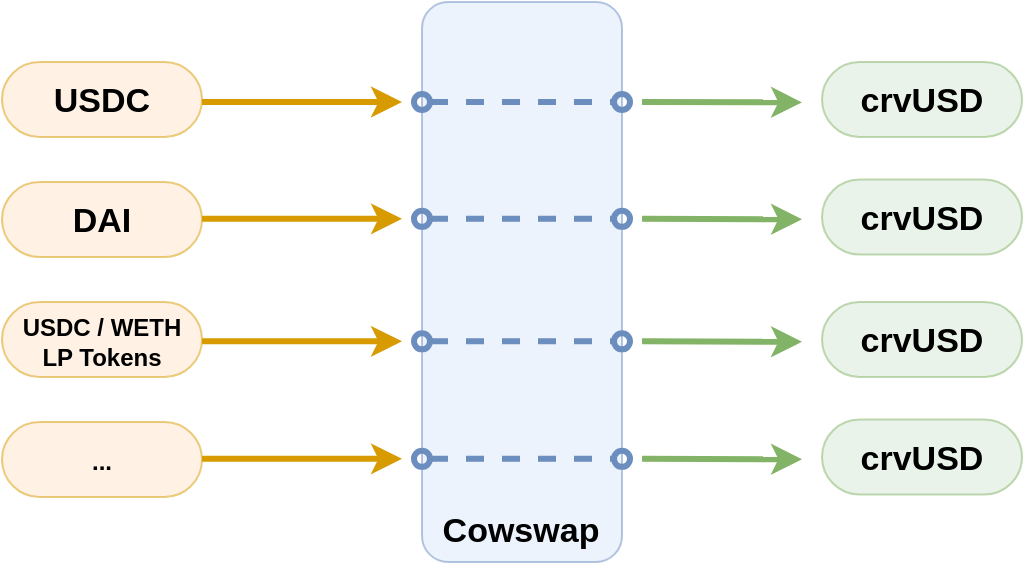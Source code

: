 <mxfile version="21.6.5" type="device">
  <diagram name="Page-1" id="QDsX4qvfjTHwD511eLQT">
    <mxGraphModel dx="722" dy="2536" grid="1" gridSize="10" guides="1" tooltips="1" connect="1" arrows="1" fold="1" page="1" pageScale="1" pageWidth="1060" pageHeight="2000" math="0" shadow="0">
      <root>
        <mxCell id="0" />
        <mxCell id="1" parent="0" />
        <mxCell id="d0JmIQ4-yOK_lys6KXd0-24" value="" style="rounded=1;whiteSpace=wrap;html=1;opacity=50;arcSize=13;fillColor=#dae8fc;strokeColor=#6c8ebf;" vertex="1" parent="1">
          <mxGeometry x="390" y="-1780" width="100" height="280" as="geometry" />
        </mxCell>
        <mxCell id="d0JmIQ4-yOK_lys6KXd0-2" value="" style="rounded=1;whiteSpace=wrap;html=1;opacity=50;arcSize=50;fillColor=#ffe6cc;strokeColor=#d79b00;" vertex="1" parent="1">
          <mxGeometry x="180" y="-1750" width="100" height="37.5" as="geometry" />
        </mxCell>
        <mxCell id="d0JmIQ4-yOK_lys6KXd0-1" value="USDC" style="text;html=1;strokeColor=none;fillColor=none;align=center;verticalAlign=middle;whiteSpace=wrap;rounded=0;fontSize=17;fontStyle=1" vertex="1" parent="1">
          <mxGeometry x="190" y="-1750" width="80" height="40" as="geometry" />
        </mxCell>
        <mxCell id="d0JmIQ4-yOK_lys6KXd0-7" value="" style="rounded=1;whiteSpace=wrap;html=1;opacity=50;arcSize=50;fillColor=#ffe6cc;strokeColor=#d79b00;" vertex="1" parent="1">
          <mxGeometry x="180" y="-1690" width="100" height="37.5" as="geometry" />
        </mxCell>
        <mxCell id="d0JmIQ4-yOK_lys6KXd0-8" value="DAI" style="text;html=1;strokeColor=none;fillColor=none;align=center;verticalAlign=middle;whiteSpace=wrap;rounded=0;fontSize=17;fontStyle=1" vertex="1" parent="1">
          <mxGeometry x="190" y="-1690" width="80" height="40" as="geometry" />
        </mxCell>
        <mxCell id="d0JmIQ4-yOK_lys6KXd0-9" value="" style="rounded=1;whiteSpace=wrap;html=1;opacity=50;arcSize=50;fillColor=#ffe6cc;strokeColor=#d79b00;" vertex="1" parent="1">
          <mxGeometry x="180" y="-1630" width="100" height="37.5" as="geometry" />
        </mxCell>
        <mxCell id="d0JmIQ4-yOK_lys6KXd0-10" value="USDC / WETH LP Tokens" style="text;html=1;strokeColor=none;fillColor=none;align=center;verticalAlign=middle;whiteSpace=wrap;rounded=0;fontSize=12;fontStyle=1" vertex="1" parent="1">
          <mxGeometry x="185" y="-1630" width="90" height="40" as="geometry" />
        </mxCell>
        <mxCell id="d0JmIQ4-yOK_lys6KXd0-11" value="" style="rounded=1;whiteSpace=wrap;html=1;opacity=50;arcSize=50;fillColor=#ffe6cc;strokeColor=#d79b00;" vertex="1" parent="1">
          <mxGeometry x="180" y="-1570" width="100" height="37.5" as="geometry" />
        </mxCell>
        <mxCell id="d0JmIQ4-yOK_lys6KXd0-12" value="..." style="text;html=1;strokeColor=none;fillColor=none;align=center;verticalAlign=middle;whiteSpace=wrap;rounded=0;fontSize=12;fontStyle=1" vertex="1" parent="1">
          <mxGeometry x="185" y="-1570" width="90" height="40" as="geometry" />
        </mxCell>
        <mxCell id="d0JmIQ4-yOK_lys6KXd0-13" value="" style="endArrow=classic;html=1;rounded=0;strokeWidth=3;fillColor=#ffe6cc;strokeColor=#d79b00;" edge="1" parent="1">
          <mxGeometry width="50" height="50" relative="1" as="geometry">
            <mxPoint x="280" y="-1730" as="sourcePoint" />
            <mxPoint x="380" y="-1730" as="targetPoint" />
          </mxGeometry>
        </mxCell>
        <mxCell id="d0JmIQ4-yOK_lys6KXd0-14" value="" style="endArrow=classic;html=1;rounded=0;startArrow=none;startFill=0;endSize=6;startSize=13;fillColor=#d5e8d4;strokeColor=#82b366;strokeWidth=3;" edge="1" parent="1">
          <mxGeometry width="50" height="50" relative="1" as="geometry">
            <mxPoint x="500" y="-1730" as="sourcePoint" />
            <mxPoint x="580" y="-1729.8" as="targetPoint" />
          </mxGeometry>
        </mxCell>
        <mxCell id="d0JmIQ4-yOK_lys6KXd0-25" value="Cowswap" style="text;html=1;strokeColor=none;fillColor=none;align=center;verticalAlign=middle;whiteSpace=wrap;rounded=0;fontSize=17;fontStyle=1" vertex="1" parent="1">
          <mxGeometry x="408.42" y="-1530" width="63.16" height="30" as="geometry" />
        </mxCell>
        <mxCell id="d0JmIQ4-yOK_lys6KXd0-36" value="" style="rounded=1;whiteSpace=wrap;html=1;opacity=50;arcSize=50;fillColor=#d5e8d4;strokeColor=#82b366;" vertex="1" parent="1">
          <mxGeometry x="590" y="-1750" width="100" height="37.5" as="geometry" />
        </mxCell>
        <mxCell id="d0JmIQ4-yOK_lys6KXd0-37" value="crvUSD" style="text;html=1;strokeColor=none;fillColor=none;align=center;verticalAlign=middle;whiteSpace=wrap;rounded=0;fontSize=17;fontStyle=1" vertex="1" parent="1">
          <mxGeometry x="600" y="-1750" width="80" height="40" as="geometry" />
        </mxCell>
        <mxCell id="d0JmIQ4-yOK_lys6KXd0-39" value="" style="endArrow=oval;dashed=1;html=1;rounded=0;startArrow=oval;startFill=0;endFill=0;strokeWidth=3;endSize=8;startSize=8;fillColor=#dae8fc;strokeColor=#6c8ebf;" edge="1" parent="1">
          <mxGeometry width="50" height="50" relative="1" as="geometry">
            <mxPoint x="390" y="-1730" as="sourcePoint" />
            <mxPoint x="490" y="-1730" as="targetPoint" />
          </mxGeometry>
        </mxCell>
        <mxCell id="d0JmIQ4-yOK_lys6KXd0-40" value="" style="endArrow=classic;html=1;rounded=0;strokeWidth=3;fillColor=#ffe6cc;strokeColor=#d79b00;" edge="1" parent="1">
          <mxGeometry width="50" height="50" relative="1" as="geometry">
            <mxPoint x="280" y="-1671.57" as="sourcePoint" />
            <mxPoint x="380" y="-1671.57" as="targetPoint" />
          </mxGeometry>
        </mxCell>
        <mxCell id="d0JmIQ4-yOK_lys6KXd0-41" value="" style="endArrow=classic;html=1;rounded=0;startArrow=none;startFill=0;endSize=6;startSize=13;fillColor=#d5e8d4;strokeColor=#82b366;strokeWidth=3;" edge="1" parent="1">
          <mxGeometry width="50" height="50" relative="1" as="geometry">
            <mxPoint x="500" y="-1671.57" as="sourcePoint" />
            <mxPoint x="580" y="-1671.37" as="targetPoint" />
          </mxGeometry>
        </mxCell>
        <mxCell id="d0JmIQ4-yOK_lys6KXd0-42" value="" style="endArrow=oval;dashed=1;html=1;rounded=0;startArrow=oval;startFill=0;endFill=0;strokeWidth=3;endSize=8;startSize=8;fillColor=#dae8fc;strokeColor=#6c8ebf;" edge="1" parent="1">
          <mxGeometry width="50" height="50" relative="1" as="geometry">
            <mxPoint x="390" y="-1671.57" as="sourcePoint" />
            <mxPoint x="490" y="-1671.57" as="targetPoint" />
          </mxGeometry>
        </mxCell>
        <mxCell id="d0JmIQ4-yOK_lys6KXd0-43" value="" style="endArrow=classic;html=1;rounded=0;strokeWidth=3;fillColor=#ffe6cc;strokeColor=#d79b00;" edge="1" parent="1">
          <mxGeometry width="50" height="50" relative="1" as="geometry">
            <mxPoint x="280" y="-1610.32" as="sourcePoint" />
            <mxPoint x="380" y="-1610.32" as="targetPoint" />
          </mxGeometry>
        </mxCell>
        <mxCell id="d0JmIQ4-yOK_lys6KXd0-44" value="" style="endArrow=classic;html=1;rounded=0;startArrow=none;startFill=0;endSize=6;startSize=13;fillColor=#d5e8d4;strokeColor=#82b366;strokeWidth=3;" edge="1" parent="1">
          <mxGeometry width="50" height="50" relative="1" as="geometry">
            <mxPoint x="500" y="-1610.32" as="sourcePoint" />
            <mxPoint x="580" y="-1610.12" as="targetPoint" />
          </mxGeometry>
        </mxCell>
        <mxCell id="d0JmIQ4-yOK_lys6KXd0-45" value="" style="endArrow=oval;dashed=1;html=1;rounded=0;startArrow=oval;startFill=0;endFill=0;strokeWidth=3;endSize=8;startSize=8;fillColor=#dae8fc;strokeColor=#6c8ebf;" edge="1" parent="1">
          <mxGeometry width="50" height="50" relative="1" as="geometry">
            <mxPoint x="390" y="-1610.32" as="sourcePoint" />
            <mxPoint x="490" y="-1610.32" as="targetPoint" />
          </mxGeometry>
        </mxCell>
        <mxCell id="d0JmIQ4-yOK_lys6KXd0-46" value="" style="endArrow=classic;html=1;rounded=0;strokeWidth=3;fillColor=#ffe6cc;strokeColor=#d79b00;" edge="1" parent="1">
          <mxGeometry width="50" height="50" relative="1" as="geometry">
            <mxPoint x="280" y="-1551.57" as="sourcePoint" />
            <mxPoint x="380" y="-1551.57" as="targetPoint" />
          </mxGeometry>
        </mxCell>
        <mxCell id="d0JmIQ4-yOK_lys6KXd0-47" value="" style="endArrow=classic;html=1;rounded=0;startArrow=none;startFill=0;endSize=6;startSize=13;fillColor=#d5e8d4;strokeColor=#82b366;strokeWidth=3;" edge="1" parent="1">
          <mxGeometry width="50" height="50" relative="1" as="geometry">
            <mxPoint x="500" y="-1551.57" as="sourcePoint" />
            <mxPoint x="580" y="-1551.37" as="targetPoint" />
          </mxGeometry>
        </mxCell>
        <mxCell id="d0JmIQ4-yOK_lys6KXd0-48" value="" style="endArrow=oval;dashed=1;html=1;rounded=0;startArrow=oval;startFill=0;endFill=0;strokeWidth=3;endSize=8;startSize=8;fillColor=#dae8fc;strokeColor=#6c8ebf;" edge="1" parent="1">
          <mxGeometry width="50" height="50" relative="1" as="geometry">
            <mxPoint x="390" y="-1551.57" as="sourcePoint" />
            <mxPoint x="490" y="-1551.57" as="targetPoint" />
          </mxGeometry>
        </mxCell>
        <mxCell id="d0JmIQ4-yOK_lys6KXd0-49" value="" style="rounded=1;whiteSpace=wrap;html=1;opacity=50;arcSize=50;fillColor=#d5e8d4;strokeColor=#82b366;" vertex="1" parent="1">
          <mxGeometry x="590" y="-1691.25" width="100" height="37.5" as="geometry" />
        </mxCell>
        <mxCell id="d0JmIQ4-yOK_lys6KXd0-50" value="crvUSD" style="text;html=1;strokeColor=none;fillColor=none;align=center;verticalAlign=middle;whiteSpace=wrap;rounded=0;fontSize=17;fontStyle=1" vertex="1" parent="1">
          <mxGeometry x="600" y="-1691.25" width="80" height="40" as="geometry" />
        </mxCell>
        <mxCell id="d0JmIQ4-yOK_lys6KXd0-51" value="" style="rounded=1;whiteSpace=wrap;html=1;opacity=50;arcSize=50;fillColor=#d5e8d4;strokeColor=#82b366;" vertex="1" parent="1">
          <mxGeometry x="590" y="-1630" width="100" height="37.5" as="geometry" />
        </mxCell>
        <mxCell id="d0JmIQ4-yOK_lys6KXd0-52" value="crvUSD" style="text;html=1;strokeColor=none;fillColor=none;align=center;verticalAlign=middle;whiteSpace=wrap;rounded=0;fontSize=17;fontStyle=1" vertex="1" parent="1">
          <mxGeometry x="600" y="-1630" width="80" height="40" as="geometry" />
        </mxCell>
        <mxCell id="d0JmIQ4-yOK_lys6KXd0-53" value="" style="rounded=1;whiteSpace=wrap;html=1;opacity=50;arcSize=50;fillColor=#d5e8d4;strokeColor=#82b366;" vertex="1" parent="1">
          <mxGeometry x="590" y="-1571.25" width="100" height="37.5" as="geometry" />
        </mxCell>
        <mxCell id="d0JmIQ4-yOK_lys6KXd0-54" value="crvUSD" style="text;html=1;strokeColor=none;fillColor=none;align=center;verticalAlign=middle;whiteSpace=wrap;rounded=0;fontSize=17;fontStyle=1" vertex="1" parent="1">
          <mxGeometry x="600" y="-1571.25" width="80" height="40" as="geometry" />
        </mxCell>
      </root>
    </mxGraphModel>
  </diagram>
</mxfile>
